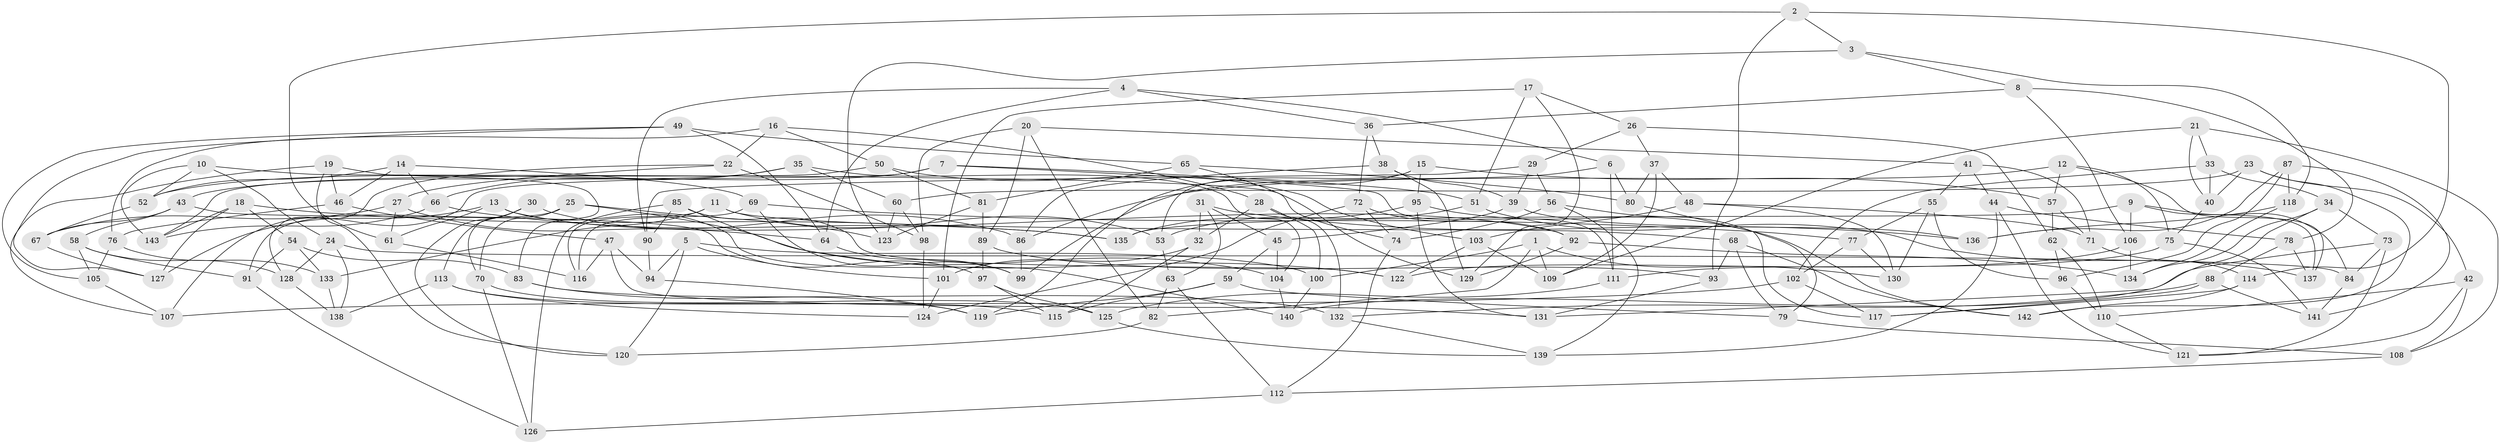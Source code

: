 // coarse degree distribution, {4: 0.7083333333333334, 10: 0.08333333333333333, 9: 0.05555555555555555, 11: 0.06944444444444445, 3: 0.027777777777777776, 7: 0.041666666666666664, 8: 0.013888888888888888}
// Generated by graph-tools (version 1.1) at 2025/53/03/04/25 22:53:40]
// undirected, 143 vertices, 286 edges
graph export_dot {
  node [color=gray90,style=filled];
  1;
  2;
  3;
  4;
  5;
  6;
  7;
  8;
  9;
  10;
  11;
  12;
  13;
  14;
  15;
  16;
  17;
  18;
  19;
  20;
  21;
  22;
  23;
  24;
  25;
  26;
  27;
  28;
  29;
  30;
  31;
  32;
  33;
  34;
  35;
  36;
  37;
  38;
  39;
  40;
  41;
  42;
  43;
  44;
  45;
  46;
  47;
  48;
  49;
  50;
  51;
  52;
  53;
  54;
  55;
  56;
  57;
  58;
  59;
  60;
  61;
  62;
  63;
  64;
  65;
  66;
  67;
  68;
  69;
  70;
  71;
  72;
  73;
  74;
  75;
  76;
  77;
  78;
  79;
  80;
  81;
  82;
  83;
  84;
  85;
  86;
  87;
  88;
  89;
  90;
  91;
  92;
  93;
  94;
  95;
  96;
  97;
  98;
  99;
  100;
  101;
  102;
  103;
  104;
  105;
  106;
  107;
  108;
  109;
  110;
  111;
  112;
  113;
  114;
  115;
  116;
  117;
  118;
  119;
  120;
  121;
  122;
  123;
  124;
  125;
  126;
  127;
  128;
  129;
  130;
  131;
  132;
  133;
  134;
  135;
  136;
  137;
  138;
  139;
  140;
  141;
  142;
  143;
  1 -- 82;
  1 -- 109;
  1 -- 130;
  1 -- 100;
  2 -- 93;
  2 -- 114;
  2 -- 3;
  2 -- 61;
  3 -- 8;
  3 -- 118;
  3 -- 123;
  4 -- 90;
  4 -- 64;
  4 -- 6;
  4 -- 36;
  5 -- 120;
  5 -- 101;
  5 -- 100;
  5 -- 94;
  6 -- 80;
  6 -- 111;
  6 -- 99;
  7 -- 52;
  7 -- 111;
  7 -- 51;
  7 -- 107;
  8 -- 106;
  8 -- 36;
  8 -- 78;
  9 -- 137;
  9 -- 106;
  9 -- 84;
  9 -- 135;
  10 -- 52;
  10 -- 143;
  10 -- 74;
  10 -- 24;
  11 -- 68;
  11 -- 53;
  11 -- 133;
  11 -- 116;
  12 -- 137;
  12 -- 86;
  12 -- 57;
  12 -- 75;
  13 -- 140;
  13 -- 61;
  13 -- 127;
  13 -- 92;
  14 -- 69;
  14 -- 46;
  14 -- 52;
  14 -- 66;
  15 -- 53;
  15 -- 57;
  15 -- 95;
  15 -- 119;
  16 -- 22;
  16 -- 76;
  16 -- 50;
  16 -- 28;
  17 -- 51;
  17 -- 26;
  17 -- 129;
  17 -- 101;
  18 -- 135;
  18 -- 54;
  18 -- 127;
  18 -- 143;
  19 -- 120;
  19 -- 46;
  19 -- 107;
  19 -- 83;
  20 -- 98;
  20 -- 41;
  20 -- 82;
  20 -- 89;
  21 -- 109;
  21 -- 40;
  21 -- 33;
  21 -- 108;
  22 -- 27;
  22 -- 128;
  22 -- 98;
  23 -- 40;
  23 -- 142;
  23 -- 60;
  23 -- 42;
  24 -- 128;
  24 -- 138;
  24 -- 84;
  25 -- 91;
  25 -- 122;
  25 -- 70;
  25 -- 123;
  26 -- 29;
  26 -- 37;
  26 -- 62;
  27 -- 67;
  27 -- 61;
  27 -- 64;
  28 -- 32;
  28 -- 132;
  28 -- 100;
  29 -- 39;
  29 -- 56;
  29 -- 90;
  30 -- 86;
  30 -- 113;
  30 -- 120;
  30 -- 70;
  31 -- 63;
  31 -- 45;
  31 -- 136;
  31 -- 32;
  32 -- 115;
  32 -- 101;
  33 -- 102;
  33 -- 34;
  33 -- 40;
  34 -- 131;
  34 -- 73;
  34 -- 134;
  35 -- 43;
  35 -- 104;
  35 -- 66;
  35 -- 60;
  36 -- 38;
  36 -- 72;
  37 -- 80;
  37 -- 48;
  37 -- 109;
  38 -- 129;
  38 -- 39;
  38 -- 86;
  39 -- 136;
  39 -- 45;
  40 -- 75;
  41 -- 44;
  41 -- 55;
  41 -- 71;
  42 -- 110;
  42 -- 121;
  42 -- 108;
  43 -- 58;
  43 -- 97;
  43 -- 67;
  44 -- 121;
  44 -- 139;
  44 -- 78;
  45 -- 59;
  45 -- 104;
  46 -- 47;
  46 -- 76;
  47 -- 94;
  47 -- 116;
  47 -- 131;
  48 -- 103;
  48 -- 130;
  48 -- 71;
  49 -- 64;
  49 -- 105;
  49 -- 127;
  49 -- 65;
  50 -- 81;
  50 -- 103;
  50 -- 143;
  51 -- 137;
  51 -- 53;
  52 -- 67;
  53 -- 63;
  54 -- 133;
  54 -- 83;
  54 -- 91;
  55 -- 96;
  55 -- 130;
  55 -- 77;
  56 -- 139;
  56 -- 79;
  56 -- 74;
  57 -- 71;
  57 -- 62;
  58 -- 128;
  58 -- 105;
  58 -- 91;
  59 -- 115;
  59 -- 119;
  59 -- 79;
  60 -- 123;
  60 -- 98;
  61 -- 116;
  62 -- 96;
  62 -- 110;
  63 -- 112;
  63 -- 82;
  64 -- 99;
  65 -- 129;
  65 -- 80;
  65 -- 81;
  66 -- 135;
  66 -- 143;
  67 -- 127;
  68 -- 142;
  68 -- 79;
  68 -- 93;
  69 -- 99;
  69 -- 116;
  69 -- 77;
  70 -- 125;
  70 -- 126;
  71 -- 114;
  72 -- 74;
  72 -- 124;
  72 -- 92;
  73 -- 140;
  73 -- 121;
  73 -- 84;
  74 -- 112;
  75 -- 141;
  75 -- 111;
  76 -- 133;
  76 -- 105;
  77 -- 102;
  77 -- 130;
  78 -- 137;
  78 -- 88;
  79 -- 108;
  80 -- 117;
  81 -- 123;
  81 -- 89;
  82 -- 120;
  83 -- 119;
  83 -- 132;
  84 -- 141;
  85 -- 122;
  85 -- 126;
  85 -- 90;
  85 -- 104;
  86 -- 99;
  87 -- 118;
  87 -- 136;
  87 -- 96;
  87 -- 141;
  88 -- 132;
  88 -- 117;
  88 -- 141;
  89 -- 97;
  89 -- 93;
  90 -- 94;
  91 -- 126;
  92 -- 129;
  92 -- 134;
  93 -- 131;
  94 -- 119;
  95 -- 142;
  95 -- 131;
  95 -- 135;
  96 -- 110;
  97 -- 115;
  97 -- 125;
  98 -- 124;
  100 -- 140;
  101 -- 124;
  102 -- 107;
  102 -- 117;
  103 -- 122;
  103 -- 109;
  104 -- 140;
  105 -- 107;
  106 -- 134;
  106 -- 122;
  108 -- 112;
  110 -- 121;
  111 -- 125;
  112 -- 126;
  113 -- 115;
  113 -- 124;
  113 -- 138;
  114 -- 117;
  114 -- 142;
  118 -- 134;
  118 -- 136;
  125 -- 139;
  128 -- 138;
  132 -- 139;
  133 -- 138;
}
